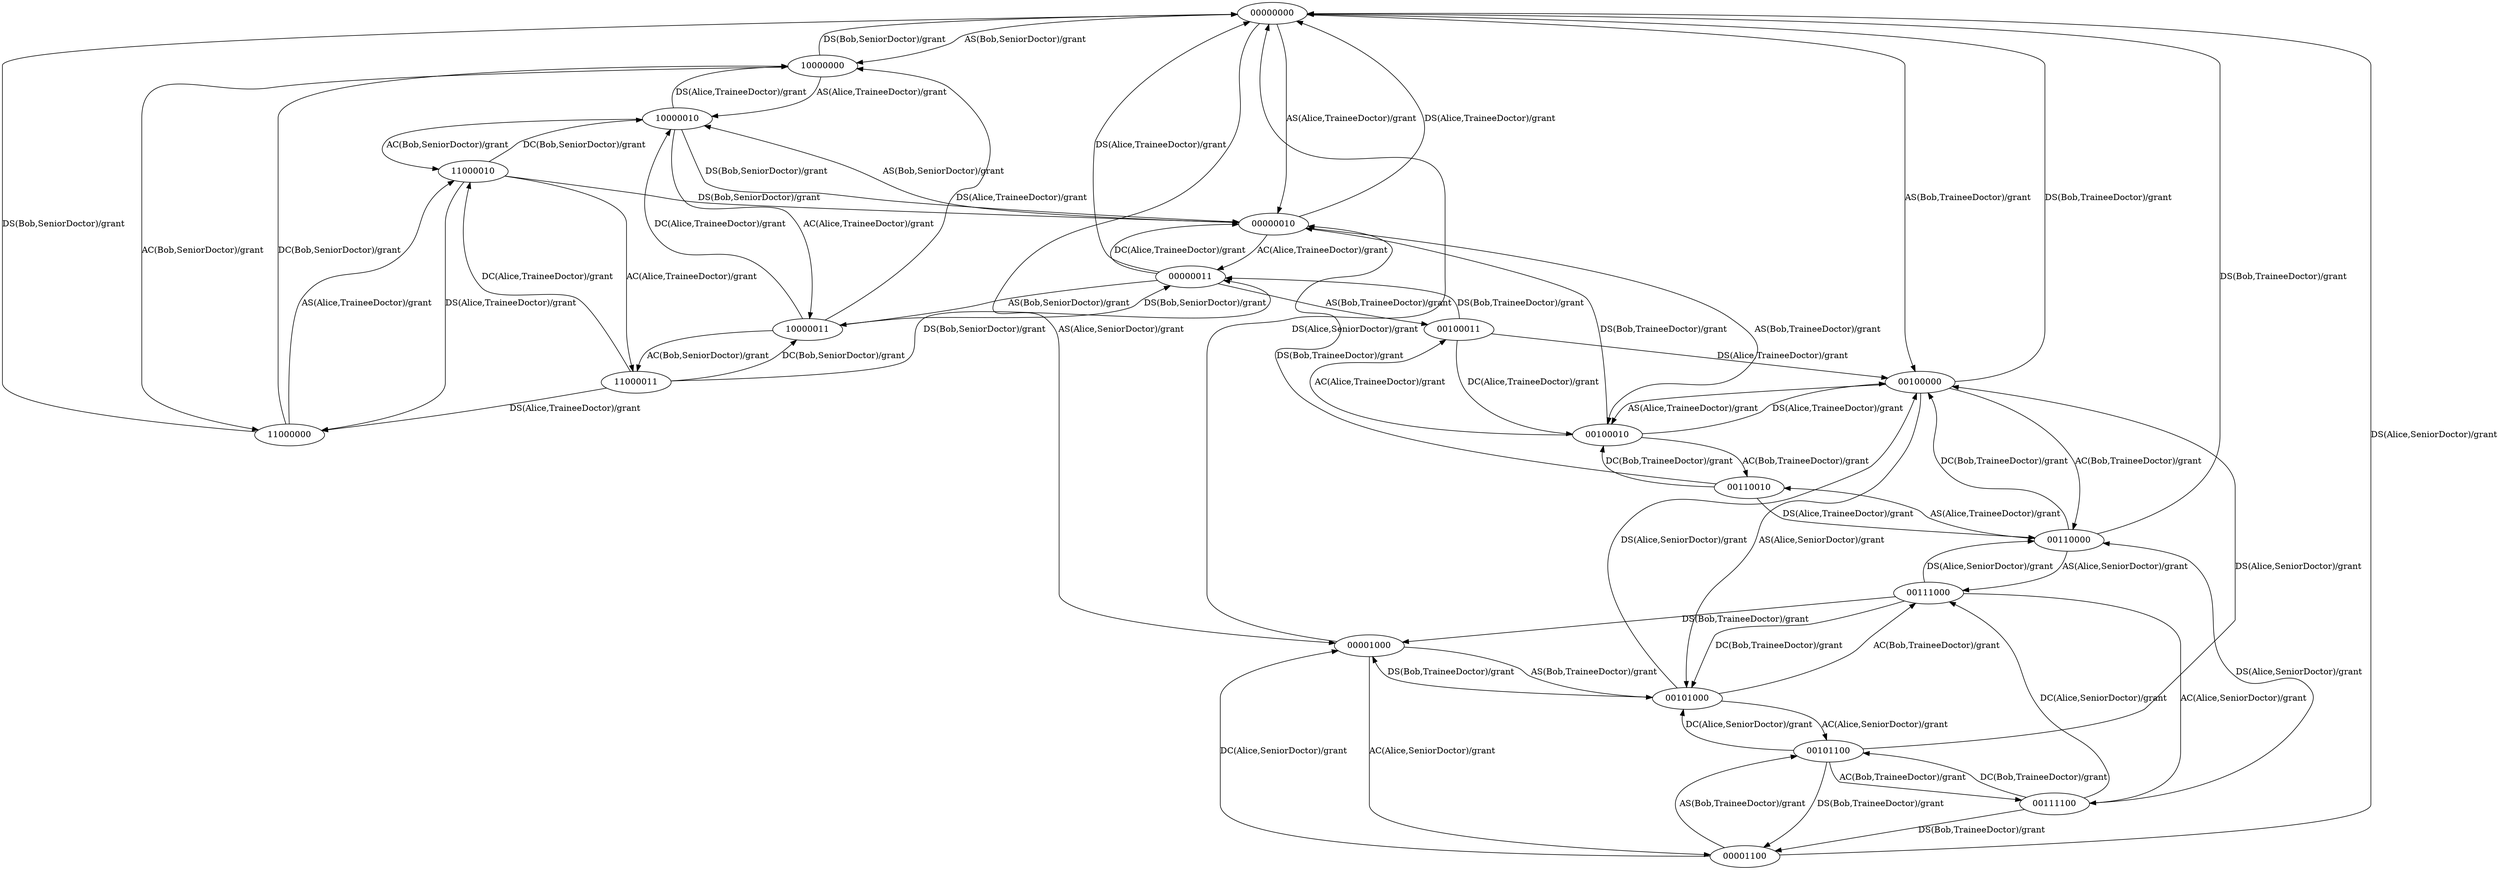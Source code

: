 digraph rbac2Fsm {
  00000000 -> 10000000 [ label ="AS(Bob,SeniorDoctor)/grant"];
  00000000 -> 00001000 [ label ="AS(Alice,SeniorDoctor)/grant"];
  00000000 -> 00100000 [ label ="AS(Bob,TraineeDoctor)/grant"];
  00000000 -> 00000010 [ label ="AS(Alice,TraineeDoctor)/grant"];
  10000000 -> 00000000 [ label ="DS(Bob,SeniorDoctor)/grant"];
  10000000 -> 11000000 [ label ="AC(Bob,SeniorDoctor)/grant"];
  00001000 -> 00000000 [ label ="DS(Alice,SeniorDoctor)/grant"];
  00001000 -> 00001100 [ label ="AC(Alice,SeniorDoctor)/grant"];
  00001000 -> 00101000 [ label ="AS(Bob,TraineeDoctor)/grant"];
  00000010 -> 10000010 [ label ="AS(Bob,SeniorDoctor)/grant"];
  00100000 -> 00101000 [ label ="AS(Alice,SeniorDoctor)/grant"];
  00100000 -> 00000000 [ label ="DS(Bob,TraineeDoctor)/grant"];
  00100000 -> 00110000 [ label ="AC(Bob,TraineeDoctor)/grant"];
  10000000 -> 10000010 [ label ="AS(Alice,TraineeDoctor)/grant"];
  00100000 -> 00100010 [ label ="AS(Alice,TraineeDoctor)/grant"];
  00000010 -> 00100010 [ label ="AS(Bob,TraineeDoctor)/grant"];
  00000010 -> 00000000 [ label ="DS(Alice,TraineeDoctor)/grant"];
  00000010 -> 00000011 [ label ="AC(Alice,TraineeDoctor)/grant"];
  11000000 -> 00000000 [ label ="DS(Bob,SeniorDoctor)/grant"];
  00001100 -> 00000000 [ label ="DS(Alice,SeniorDoctor)/grant"];
  00001100 -> 00001000 [ label ="DC(Alice,SeniorDoctor)/grant"];
  00001100 -> 00101100 [ label ="AS(Bob,TraineeDoctor)/grant"];
  00000011 -> 10000011 [ label ="AS(Bob,SeniorDoctor)/grant"];
  10000010 -> 00000010 [ label ="DS(Bob,SeniorDoctor)/grant"];
  10000010 -> 11000010 [ label ="AC(Bob,SeniorDoctor)/grant"];
  00110000 -> 00111000 [ label ="AS(Alice,SeniorDoctor)/grant"];
  00110000 -> 00000000 [ label ="DS(Bob,TraineeDoctor)/grant"];
  00110000 -> 00100000 [ label ="DC(Bob,TraineeDoctor)/grant"];
  00110000 -> 00110010 [ label ="AS(Alice,TraineeDoctor)/grant"];
  11000000 -> 10000000 [ label ="DC(Bob,SeniorDoctor)/grant"];
  00100010 -> 00000010 [ label ="DS(Bob,TraineeDoctor)/grant"];
  00000011 -> 00100011 [ label ="AS(Bob,TraineeDoctor)/grant"];
  00000011 -> 00000000 [ label ="DS(Alice,TraineeDoctor)/grant"];
  00100010 -> 00110010 [ label ="AC(Bob,TraineeDoctor)/grant"];
  00100010 -> 00100000 [ label ="DS(Alice,TraineeDoctor)/grant"];
  00100010 -> 00100011 [ label ="AC(Alice,TraineeDoctor)/grant"];
  10000010 -> 10000000 [ label ="DS(Alice,TraineeDoctor)/grant"];
  10000010 -> 10000011 [ label ="AC(Alice,TraineeDoctor)/grant"];
  00000011 -> 00000010 [ label ="DC(Alice,TraineeDoctor)/grant"];
  00101000 -> 00100000 [ label ="DS(Alice,SeniorDoctor)/grant"];
  00101000 -> 00101100 [ label ="AC(Alice,SeniorDoctor)/grant"];
  11000000 -> 11000010 [ label ="AS(Alice,TraineeDoctor)/grant"];
  00101000 -> 00001000 [ label ="DS(Bob,TraineeDoctor)/grant"];
  00101000 -> 00111000 [ label ="AC(Bob,TraineeDoctor)/grant"];
  00111000 -> 00110000 [ label ="DS(Alice,SeniorDoctor)/grant"];
  00111000 -> 00111100 [ label ="AC(Alice,SeniorDoctor)/grant"];
  00101100 -> 00100000 [ label ="DS(Alice,SeniorDoctor)/grant"];
  11000010 -> 00000010 [ label ="DS(Bob,SeniorDoctor)/grant"];
  10000011 -> 00000011 [ label ="DS(Bob,SeniorDoctor)/grant"];
  10000011 -> 11000011 [ label ="AC(Bob,SeniorDoctor)/grant"];
  00111000 -> 00001000 [ label ="DS(Bob,TraineeDoctor)/grant"];
  00101100 -> 00101000 [ label ="DC(Alice,SeniorDoctor)/grant"];
  00101100 -> 00001100 [ label ="DS(Bob,TraineeDoctor)/grant"];
  00111000 -> 00101000 [ label ="DC(Bob,TraineeDoctor)/grant"];
  00101100 -> 00111100 [ label ="AC(Bob,TraineeDoctor)/grant"];
  00110010 -> 00000010 [ label ="DS(Bob,TraineeDoctor)/grant"];
  11000010 -> 10000010 [ label ="DC(Bob,SeniorDoctor)/grant"];
  00110010 -> 00100010 [ label ="DC(Bob,TraineeDoctor)/grant"];
  00110010 -> 00110000 [ label ="DS(Alice,TraineeDoctor)/grant"];
  00100011 -> 00000011 [ label ="DS(Bob,TraineeDoctor)/grant"];
  10000011 -> 10000000 [ label ="DS(Alice,TraineeDoctor)/grant"];
  11000010 -> 11000000 [ label ="DS(Alice,TraineeDoctor)/grant"];
  11000010 -> 11000011 [ label ="AC(Alice,TraineeDoctor)/grant"];
  10000011 -> 10000010 [ label ="DC(Alice,TraineeDoctor)/grant"];
  00100011 -> 00100000 [ label ="DS(Alice,TraineeDoctor)/grant"];
  00100011 -> 00100010 [ label ="DC(Alice,TraineeDoctor)/grant"];
  11000011 -> 00000011 [ label ="DS(Bob,SeniorDoctor)/grant"];
  11000011 -> 10000011 [ label ="DC(Bob,SeniorDoctor)/grant"];
  00111100 -> 00110000 [ label ="DS(Alice,SeniorDoctor)/grant"];
  00111100 -> 00111000 [ label ="DC(Alice,SeniorDoctor)/grant"];
  00111100 -> 00001100 [ label ="DS(Bob,TraineeDoctor)/grant"];
  00111100 -> 00101100 [ label ="DC(Bob,TraineeDoctor)/grant"];
  11000011 -> 11000000 [ label ="DS(Alice,TraineeDoctor)/grant"];
  11000011 -> 11000010 [ label ="DC(Alice,TraineeDoctor)/grant"];
}

